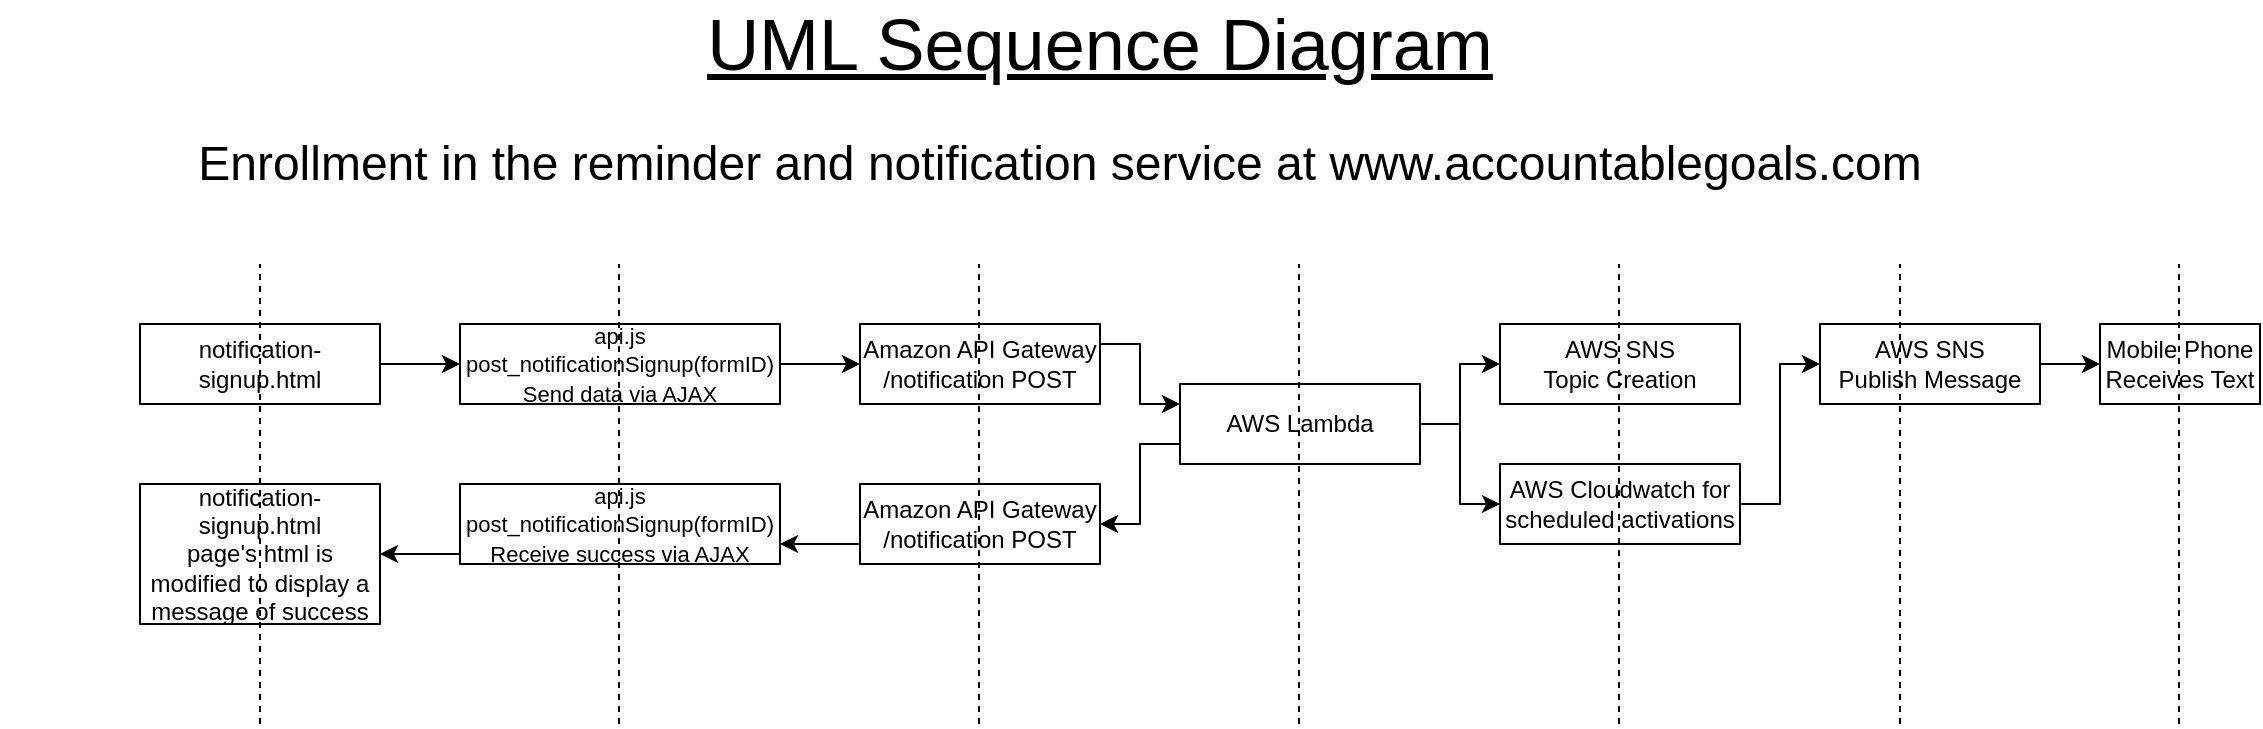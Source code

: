 <mxfile version="12.9.3" type="device"><diagram id="u5-nGX_hkkh5oWV0gnjD" name="Page-1"><mxGraphModel dx="2426" dy="553" grid="1" gridSize="10" guides="1" tooltips="1" connect="1" arrows="1" fold="1" page="1" pageScale="1" pageWidth="1100" pageHeight="850" math="0" shadow="0"><root><mxCell id="0"/><mxCell id="1" parent="0"/><mxCell id="TRxferLK-hdPsXcZCsXN-25" style="edgeStyle=orthogonalEdgeStyle;rounded=0;orthogonalLoop=1;jettySize=auto;html=1;exitX=1;exitY=0.5;exitDx=0;exitDy=0;entryX=0;entryY=0.5;entryDx=0;entryDy=0;" edge="1" parent="1" source="TRxferLK-hdPsXcZCsXN-1" target="TRxferLK-hdPsXcZCsXN-2"><mxGeometry relative="1" as="geometry"/></mxCell><mxCell id="TRxferLK-hdPsXcZCsXN-1" value="notification-signup.html" style="rounded=0;whiteSpace=wrap;html=1;" vertex="1" parent="1"><mxGeometry x="40" y="200" width="120" height="40" as="geometry"/></mxCell><mxCell id="TRxferLK-hdPsXcZCsXN-19" style="edgeStyle=orthogonalEdgeStyle;rounded=0;orthogonalLoop=1;jettySize=auto;html=1;exitX=1;exitY=0.5;exitDx=0;exitDy=0;entryX=0;entryY=0.5;entryDx=0;entryDy=0;" edge="1" parent="1" source="TRxferLK-hdPsXcZCsXN-2" target="TRxferLK-hdPsXcZCsXN-4"><mxGeometry relative="1" as="geometry"/></mxCell><mxCell id="TRxferLK-hdPsXcZCsXN-2" value="&lt;font style=&quot;font-size: 11px&quot;&gt;api.js&lt;br&gt;post_notificationSignup(formID)&lt;br&gt;Send data via AJAX&lt;/font&gt;" style="rounded=0;whiteSpace=wrap;html=1;" vertex="1" parent="1"><mxGeometry x="200" y="200" width="160" height="40" as="geometry"/></mxCell><mxCell id="TRxferLK-hdPsXcZCsXN-34" style="edgeStyle=orthogonalEdgeStyle;rounded=0;orthogonalLoop=1;jettySize=auto;html=1;exitX=1;exitY=0.25;exitDx=0;exitDy=0;entryX=0;entryY=0.25;entryDx=0;entryDy=0;" edge="1" parent="1" source="TRxferLK-hdPsXcZCsXN-4" target="TRxferLK-hdPsXcZCsXN-9"><mxGeometry relative="1" as="geometry"/></mxCell><mxCell id="TRxferLK-hdPsXcZCsXN-4" value="Amazon API Gateway&lt;br&gt;/notification POST" style="rounded=0;whiteSpace=wrap;html=1;" vertex="1" parent="1"><mxGeometry x="400" y="200" width="120" height="40" as="geometry"/></mxCell><mxCell id="TRxferLK-hdPsXcZCsXN-61" style="edgeStyle=orthogonalEdgeStyle;rounded=0;orthogonalLoop=1;jettySize=auto;html=1;exitX=0;exitY=0.75;exitDx=0;exitDy=0;entryX=1;entryY=0.5;entryDx=0;entryDy=0;" edge="1" parent="1" source="TRxferLK-hdPsXcZCsXN-9" target="TRxferLK-hdPsXcZCsXN-29"><mxGeometry relative="1" as="geometry"/></mxCell><mxCell id="kgcqoXPU-r2nrpBOwAy6-3" style="edgeStyle=orthogonalEdgeStyle;rounded=0;orthogonalLoop=1;jettySize=auto;html=1;entryX=0;entryY=0.5;entryDx=0;entryDy=0;" edge="1" parent="1" source="TRxferLK-hdPsXcZCsXN-9" target="TRxferLK-hdPsXcZCsXN-38"><mxGeometry relative="1" as="geometry"/></mxCell><mxCell id="kgcqoXPU-r2nrpBOwAy6-4" style="edgeStyle=orthogonalEdgeStyle;rounded=0;orthogonalLoop=1;jettySize=auto;html=1;entryX=0;entryY=0.5;entryDx=0;entryDy=0;" edge="1" parent="1" source="TRxferLK-hdPsXcZCsXN-9" target="TRxferLK-hdPsXcZCsXN-41"><mxGeometry relative="1" as="geometry"/></mxCell><mxCell id="TRxferLK-hdPsXcZCsXN-9" value="AWS Lambda&lt;br&gt;" style="rounded=0;whiteSpace=wrap;html=1;" vertex="1" parent="1"><mxGeometry x="560" y="230" width="120" height="40" as="geometry"/></mxCell><mxCell id="TRxferLK-hdPsXcZCsXN-12" value="&lt;font style=&quot;font-size: 24px&quot;&gt;Enrollment in the reminder and notification service at www.accountablegoals.com&lt;/font&gt;" style="text;html=1;strokeColor=none;fillColor=none;align=center;verticalAlign=middle;whiteSpace=wrap;rounded=0;" vertex="1" parent="1"><mxGeometry x="-30" y="110" width="1060" height="20" as="geometry"/></mxCell><mxCell id="TRxferLK-hdPsXcZCsXN-13" value="&lt;font style=&quot;font-size: 36px&quot;&gt;&lt;u&gt;UML Sequence Diagram&lt;/u&gt;&lt;/font&gt;" style="text;html=1;strokeColor=none;fillColor=none;align=center;verticalAlign=middle;whiteSpace=wrap;rounded=0;" vertex="1" parent="1"><mxGeometry x="-10" y="50" width="1060" height="20" as="geometry"/></mxCell><mxCell id="TRxferLK-hdPsXcZCsXN-15" value="notification-signup.html&lt;br&gt;page's html is modified to display a message of success" style="rounded=0;whiteSpace=wrap;html=1;" vertex="1" parent="1"><mxGeometry x="40" y="280" width="120" height="70" as="geometry"/></mxCell><mxCell id="TRxferLK-hdPsXcZCsXN-26" style="edgeStyle=orthogonalEdgeStyle;rounded=0;orthogonalLoop=1;jettySize=auto;html=1;exitX=0;exitY=1;exitDx=0;exitDy=0;entryX=1;entryY=0.5;entryDx=0;entryDy=0;" edge="1" parent="1" source="TRxferLK-hdPsXcZCsXN-16" target="TRxferLK-hdPsXcZCsXN-15"><mxGeometry relative="1" as="geometry"><Array as="points"><mxPoint x="200" y="315"/></Array></mxGeometry></mxCell><mxCell id="TRxferLK-hdPsXcZCsXN-16" value="&lt;font style=&quot;font-size: 11px&quot;&gt;api.js&lt;br&gt;post_notificationSignup(formID)&lt;br&gt;Receive success via AJAX&lt;/font&gt;" style="rounded=0;whiteSpace=wrap;html=1;" vertex="1" parent="1"><mxGeometry x="200" y="280" width="160" height="40" as="geometry"/></mxCell><mxCell id="TRxferLK-hdPsXcZCsXN-30" style="edgeStyle=orthogonalEdgeStyle;rounded=0;orthogonalLoop=1;jettySize=auto;html=1;exitX=0;exitY=0.75;exitDx=0;exitDy=0;entryX=1;entryY=0.75;entryDx=0;entryDy=0;" edge="1" parent="1" source="TRxferLK-hdPsXcZCsXN-29" target="TRxferLK-hdPsXcZCsXN-16"><mxGeometry relative="1" as="geometry"/></mxCell><mxCell id="TRxferLK-hdPsXcZCsXN-29" value="Amazon API Gateway&lt;br&gt;/notification POST" style="rounded=0;whiteSpace=wrap;html=1;" vertex="1" parent="1"><mxGeometry x="400" y="280" width="120" height="40" as="geometry"/></mxCell><mxCell id="TRxferLK-hdPsXcZCsXN-38" value="AWS SNS &lt;br&gt;Topic Creation" style="rounded=0;whiteSpace=wrap;html=1;" vertex="1" parent="1"><mxGeometry x="720" y="200" width="120" height="40" as="geometry"/></mxCell><mxCell id="kgcqoXPU-r2nrpBOwAy6-12" style="edgeStyle=orthogonalEdgeStyle;rounded=0;orthogonalLoop=1;jettySize=auto;html=1;entryX=0;entryY=0.5;entryDx=0;entryDy=0;" edge="1" parent="1" source="TRxferLK-hdPsXcZCsXN-41" target="kgcqoXPU-r2nrpBOwAy6-11"><mxGeometry relative="1" as="geometry"/></mxCell><mxCell id="TRxferLK-hdPsXcZCsXN-41" value="AWS Cloudwatch for scheduled activations" style="rounded=0;whiteSpace=wrap;html=1;" vertex="1" parent="1"><mxGeometry x="720" y="270" width="120" height="40" as="geometry"/></mxCell><mxCell id="TRxferLK-hdPsXcZCsXN-50" value="" style="endArrow=none;dashed=1;html=1;" edge="1" parent="1"><mxGeometry width="50" height="50" relative="1" as="geometry"><mxPoint x="100" y="400" as="sourcePoint"/><mxPoint x="100" y="170" as="targetPoint"/></mxGeometry></mxCell><mxCell id="TRxferLK-hdPsXcZCsXN-51" value="" style="endArrow=none;dashed=1;html=1;" edge="1" parent="1"><mxGeometry width="50" height="50" relative="1" as="geometry"><mxPoint x="279.5" y="400" as="sourcePoint"/><mxPoint x="279.5" y="170" as="targetPoint"/></mxGeometry></mxCell><mxCell id="TRxferLK-hdPsXcZCsXN-52" value="" style="endArrow=none;dashed=1;html=1;" edge="1" parent="1"><mxGeometry width="50" height="50" relative="1" as="geometry"><mxPoint x="459.5" y="400" as="sourcePoint"/><mxPoint x="459.5" y="170" as="targetPoint"/></mxGeometry></mxCell><mxCell id="TRxferLK-hdPsXcZCsXN-53" value="" style="endArrow=none;dashed=1;html=1;" edge="1" parent="1"><mxGeometry width="50" height="50" relative="1" as="geometry"><mxPoint x="619.5" y="400" as="sourcePoint"/><mxPoint x="619.5" y="170" as="targetPoint"/></mxGeometry></mxCell><mxCell id="kgcqoXPU-r2nrpBOwAy6-6" value="" style="endArrow=none;dashed=1;html=1;" edge="1" parent="1"><mxGeometry width="50" height="50" relative="1" as="geometry"><mxPoint x="779.5" y="400" as="sourcePoint"/><mxPoint x="779.5" y="170" as="targetPoint"/></mxGeometry></mxCell><mxCell id="kgcqoXPU-r2nrpBOwAy6-8" value="Mobile Phone&lt;br&gt;Receives Text" style="rounded=0;whiteSpace=wrap;html=1;" vertex="1" parent="1"><mxGeometry x="1020" y="200" width="80" height="40" as="geometry"/></mxCell><mxCell id="kgcqoXPU-r2nrpBOwAy6-13" style="edgeStyle=orthogonalEdgeStyle;rounded=0;orthogonalLoop=1;jettySize=auto;html=1;entryX=0;entryY=0.5;entryDx=0;entryDy=0;" edge="1" parent="1" source="kgcqoXPU-r2nrpBOwAy6-11" target="kgcqoXPU-r2nrpBOwAy6-8"><mxGeometry relative="1" as="geometry"/></mxCell><mxCell id="kgcqoXPU-r2nrpBOwAy6-11" value="AWS SNS&lt;br&gt;Publish Message" style="rounded=0;whiteSpace=wrap;html=1;" vertex="1" parent="1"><mxGeometry x="880" y="200" width="110" height="40" as="geometry"/></mxCell><mxCell id="kgcqoXPU-r2nrpBOwAy6-21" value="" style="endArrow=none;dashed=1;html=1;" edge="1" parent="1"><mxGeometry width="50" height="50" relative="1" as="geometry"><mxPoint x="920" y="400" as="sourcePoint"/><mxPoint x="920" y="170" as="targetPoint"/></mxGeometry></mxCell><mxCell id="kgcqoXPU-r2nrpBOwAy6-22" value="" style="endArrow=none;dashed=1;html=1;" edge="1" parent="1"><mxGeometry width="50" height="50" relative="1" as="geometry"><mxPoint x="1059.5" y="400" as="sourcePoint"/><mxPoint x="1059.5" y="170" as="targetPoint"/></mxGeometry></mxCell></root></mxGraphModel></diagram></mxfile>
